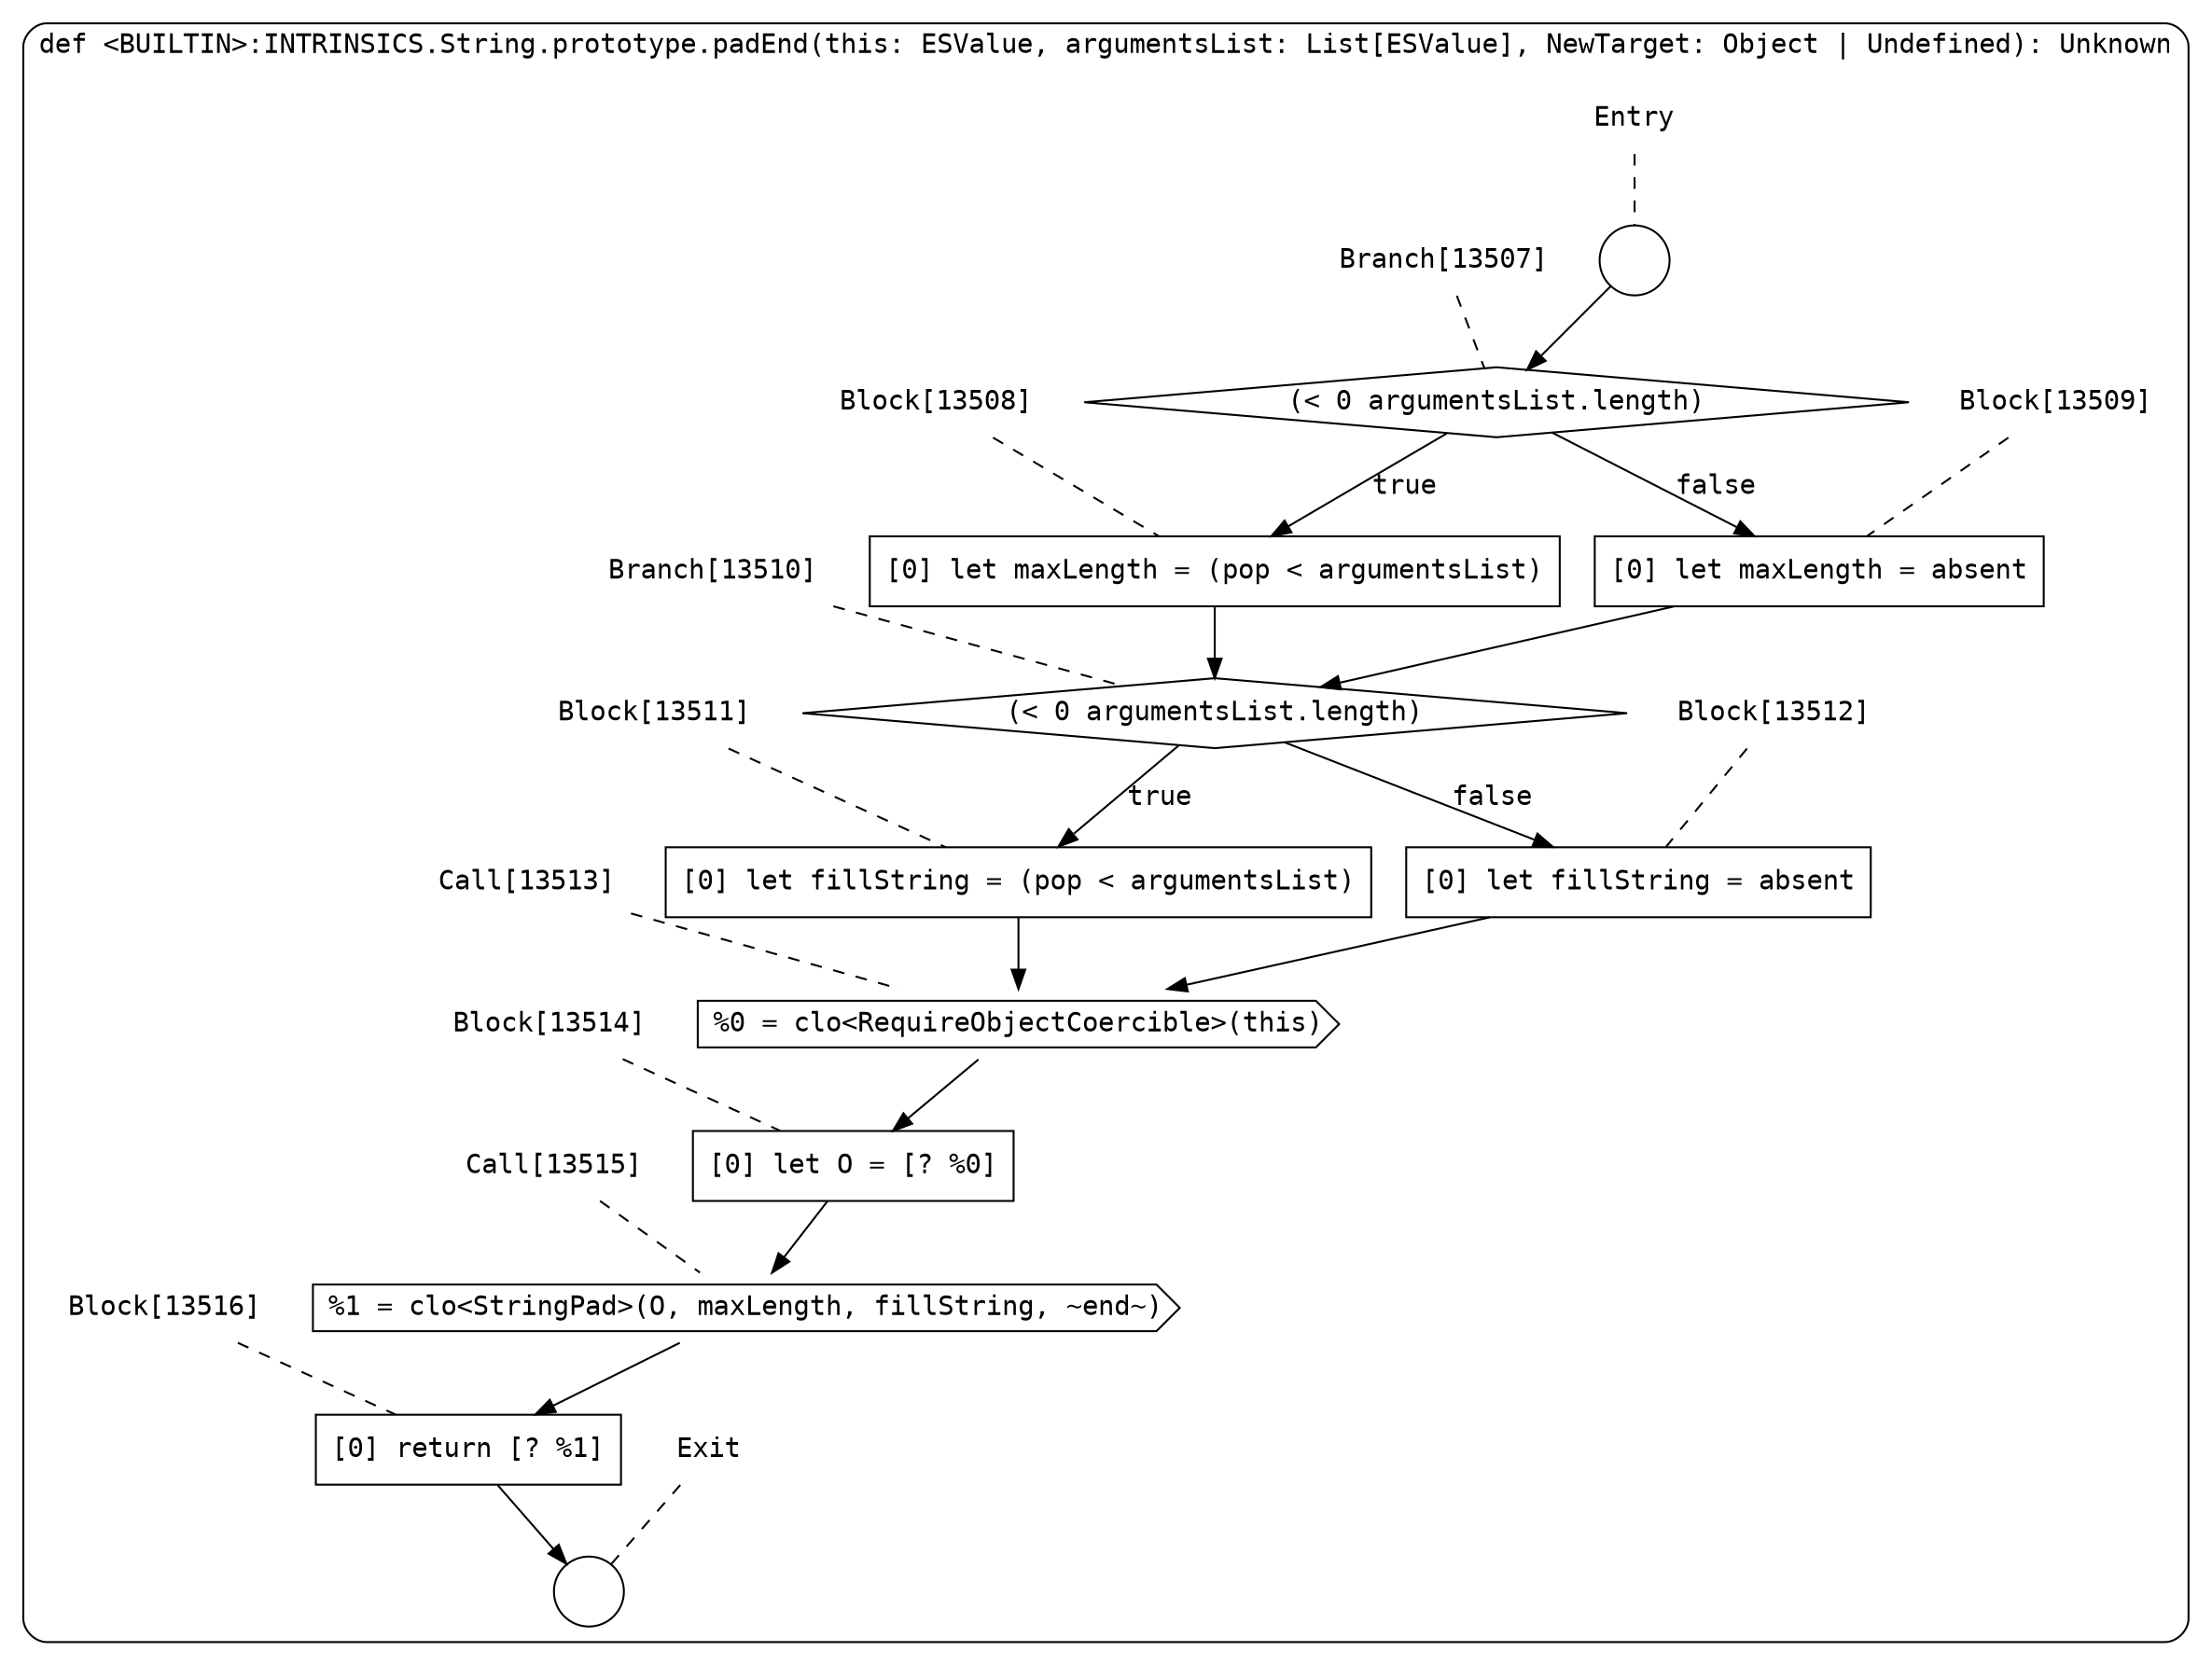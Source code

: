 digraph {
  graph [fontname = "Consolas"]
  node [fontname = "Consolas"]
  edge [fontname = "Consolas"]
  subgraph cluster2181 {
    label = "def <BUILTIN>:INTRINSICS.String.prototype.padEnd(this: ESValue, argumentsList: List[ESValue], NewTarget: Object | Undefined): Unknown"
    style = rounded
    cluster2181_entry_name [shape=none, label=<<font color="black">Entry</font>>]
    cluster2181_entry_name -> cluster2181_entry [arrowhead=none, color="black", style=dashed]
    cluster2181_entry [shape=circle label=" " color="black" fillcolor="white" style=filled]
    cluster2181_entry -> node13507 [color="black"]
    cluster2181_exit_name [shape=none, label=<<font color="black">Exit</font>>]
    cluster2181_exit_name -> cluster2181_exit [arrowhead=none, color="black", style=dashed]
    cluster2181_exit [shape=circle label=" " color="black" fillcolor="white" style=filled]
    node13507_name [shape=none, label=<<font color="black">Branch[13507]</font>>]
    node13507_name -> node13507 [arrowhead=none, color="black", style=dashed]
    node13507 [shape=diamond, label=<<font color="black">(&lt; 0 argumentsList.length)</font>> color="black" fillcolor="white", style=filled]
    node13507 -> node13508 [label=<<font color="black">true</font>> color="black"]
    node13507 -> node13509 [label=<<font color="black">false</font>> color="black"]
    node13508_name [shape=none, label=<<font color="black">Block[13508]</font>>]
    node13508_name -> node13508 [arrowhead=none, color="black", style=dashed]
    node13508 [shape=box, label=<<font color="black">[0] let maxLength = (pop &lt; argumentsList)<BR ALIGN="LEFT"/></font>> color="black" fillcolor="white", style=filled]
    node13508 -> node13510 [color="black"]
    node13509_name [shape=none, label=<<font color="black">Block[13509]</font>>]
    node13509_name -> node13509 [arrowhead=none, color="black", style=dashed]
    node13509 [shape=box, label=<<font color="black">[0] let maxLength = absent<BR ALIGN="LEFT"/></font>> color="black" fillcolor="white", style=filled]
    node13509 -> node13510 [color="black"]
    node13510_name [shape=none, label=<<font color="black">Branch[13510]</font>>]
    node13510_name -> node13510 [arrowhead=none, color="black", style=dashed]
    node13510 [shape=diamond, label=<<font color="black">(&lt; 0 argumentsList.length)</font>> color="black" fillcolor="white", style=filled]
    node13510 -> node13511 [label=<<font color="black">true</font>> color="black"]
    node13510 -> node13512 [label=<<font color="black">false</font>> color="black"]
    node13511_name [shape=none, label=<<font color="black">Block[13511]</font>>]
    node13511_name -> node13511 [arrowhead=none, color="black", style=dashed]
    node13511 [shape=box, label=<<font color="black">[0] let fillString = (pop &lt; argumentsList)<BR ALIGN="LEFT"/></font>> color="black" fillcolor="white", style=filled]
    node13511 -> node13513 [color="black"]
    node13512_name [shape=none, label=<<font color="black">Block[13512]</font>>]
    node13512_name -> node13512 [arrowhead=none, color="black", style=dashed]
    node13512 [shape=box, label=<<font color="black">[0] let fillString = absent<BR ALIGN="LEFT"/></font>> color="black" fillcolor="white", style=filled]
    node13512 -> node13513 [color="black"]
    node13513_name [shape=none, label=<<font color="black">Call[13513]</font>>]
    node13513_name -> node13513 [arrowhead=none, color="black", style=dashed]
    node13513 [shape=cds, label=<<font color="black">%0 = clo&lt;RequireObjectCoercible&gt;(this)</font>> color="black" fillcolor="white", style=filled]
    node13513 -> node13514 [color="black"]
    node13514_name [shape=none, label=<<font color="black">Block[13514]</font>>]
    node13514_name -> node13514 [arrowhead=none, color="black", style=dashed]
    node13514 [shape=box, label=<<font color="black">[0] let O = [? %0]<BR ALIGN="LEFT"/></font>> color="black" fillcolor="white", style=filled]
    node13514 -> node13515 [color="black"]
    node13515_name [shape=none, label=<<font color="black">Call[13515]</font>>]
    node13515_name -> node13515 [arrowhead=none, color="black", style=dashed]
    node13515 [shape=cds, label=<<font color="black">%1 = clo&lt;StringPad&gt;(O, maxLength, fillString, ~end~)</font>> color="black" fillcolor="white", style=filled]
    node13515 -> node13516 [color="black"]
    node13516_name [shape=none, label=<<font color="black">Block[13516]</font>>]
    node13516_name -> node13516 [arrowhead=none, color="black", style=dashed]
    node13516 [shape=box, label=<<font color="black">[0] return [? %1]<BR ALIGN="LEFT"/></font>> color="black" fillcolor="white", style=filled]
    node13516 -> cluster2181_exit [color="black"]
  }
}